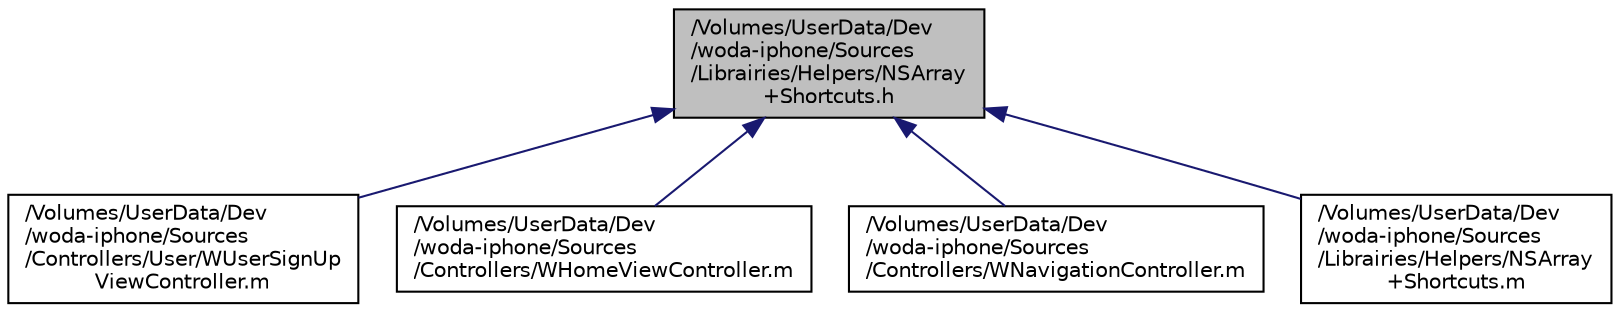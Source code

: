 digraph "/Volumes/UserData/Dev/woda-iphone/Sources/Librairies/Helpers/NSArray+Shortcuts.h"
{
  edge [fontname="Helvetica",fontsize="10",labelfontname="Helvetica",labelfontsize="10"];
  node [fontname="Helvetica",fontsize="10",shape=record];
  Node1 [label="/Volumes/UserData/Dev\l/woda-iphone/Sources\l/Librairies/Helpers/NSArray\l+Shortcuts.h",height=0.2,width=0.4,color="black", fillcolor="grey75", style="filled" fontcolor="black"];
  Node1 -> Node2 [dir="back",color="midnightblue",fontsize="10",style="solid"];
  Node2 [label="/Volumes/UserData/Dev\l/woda-iphone/Sources\l/Controllers/User/WUserSignUp\lViewController.m",height=0.2,width=0.4,color="black", fillcolor="white", style="filled",URL="$_w_user_sign_up_view_controller_8m.html"];
  Node1 -> Node3 [dir="back",color="midnightblue",fontsize="10",style="solid"];
  Node3 [label="/Volumes/UserData/Dev\l/woda-iphone/Sources\l/Controllers/WHomeViewController.m",height=0.2,width=0.4,color="black", fillcolor="white", style="filled",URL="$_w_home_view_controller_8m.html"];
  Node1 -> Node4 [dir="back",color="midnightblue",fontsize="10",style="solid"];
  Node4 [label="/Volumes/UserData/Dev\l/woda-iphone/Sources\l/Controllers/WNavigationController.m",height=0.2,width=0.4,color="black", fillcolor="white", style="filled",URL="$_w_navigation_controller_8m.html"];
  Node1 -> Node5 [dir="back",color="midnightblue",fontsize="10",style="solid"];
  Node5 [label="/Volumes/UserData/Dev\l/woda-iphone/Sources\l/Librairies/Helpers/NSArray\l+Shortcuts.m",height=0.2,width=0.4,color="black", fillcolor="white", style="filled",URL="$_n_s_array_09_shortcuts_8m.html"];
}

